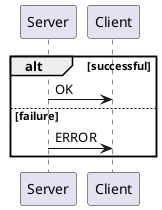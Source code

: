 {
  "sha1": "enj4mgrxowa3y1tz1yg6qf5a1lsgu41",
  "insertion": {
    "when": "2024-06-01T09:03:04.770Z",
    "user": "plantuml@gmail.com"
  }
}
@startuml
<style>
group {
    BackGroundColor transparent
}
</style>

alt successful
Server -> Client: OK
else failure
Server -> Client : ERROR
end

@enduml
